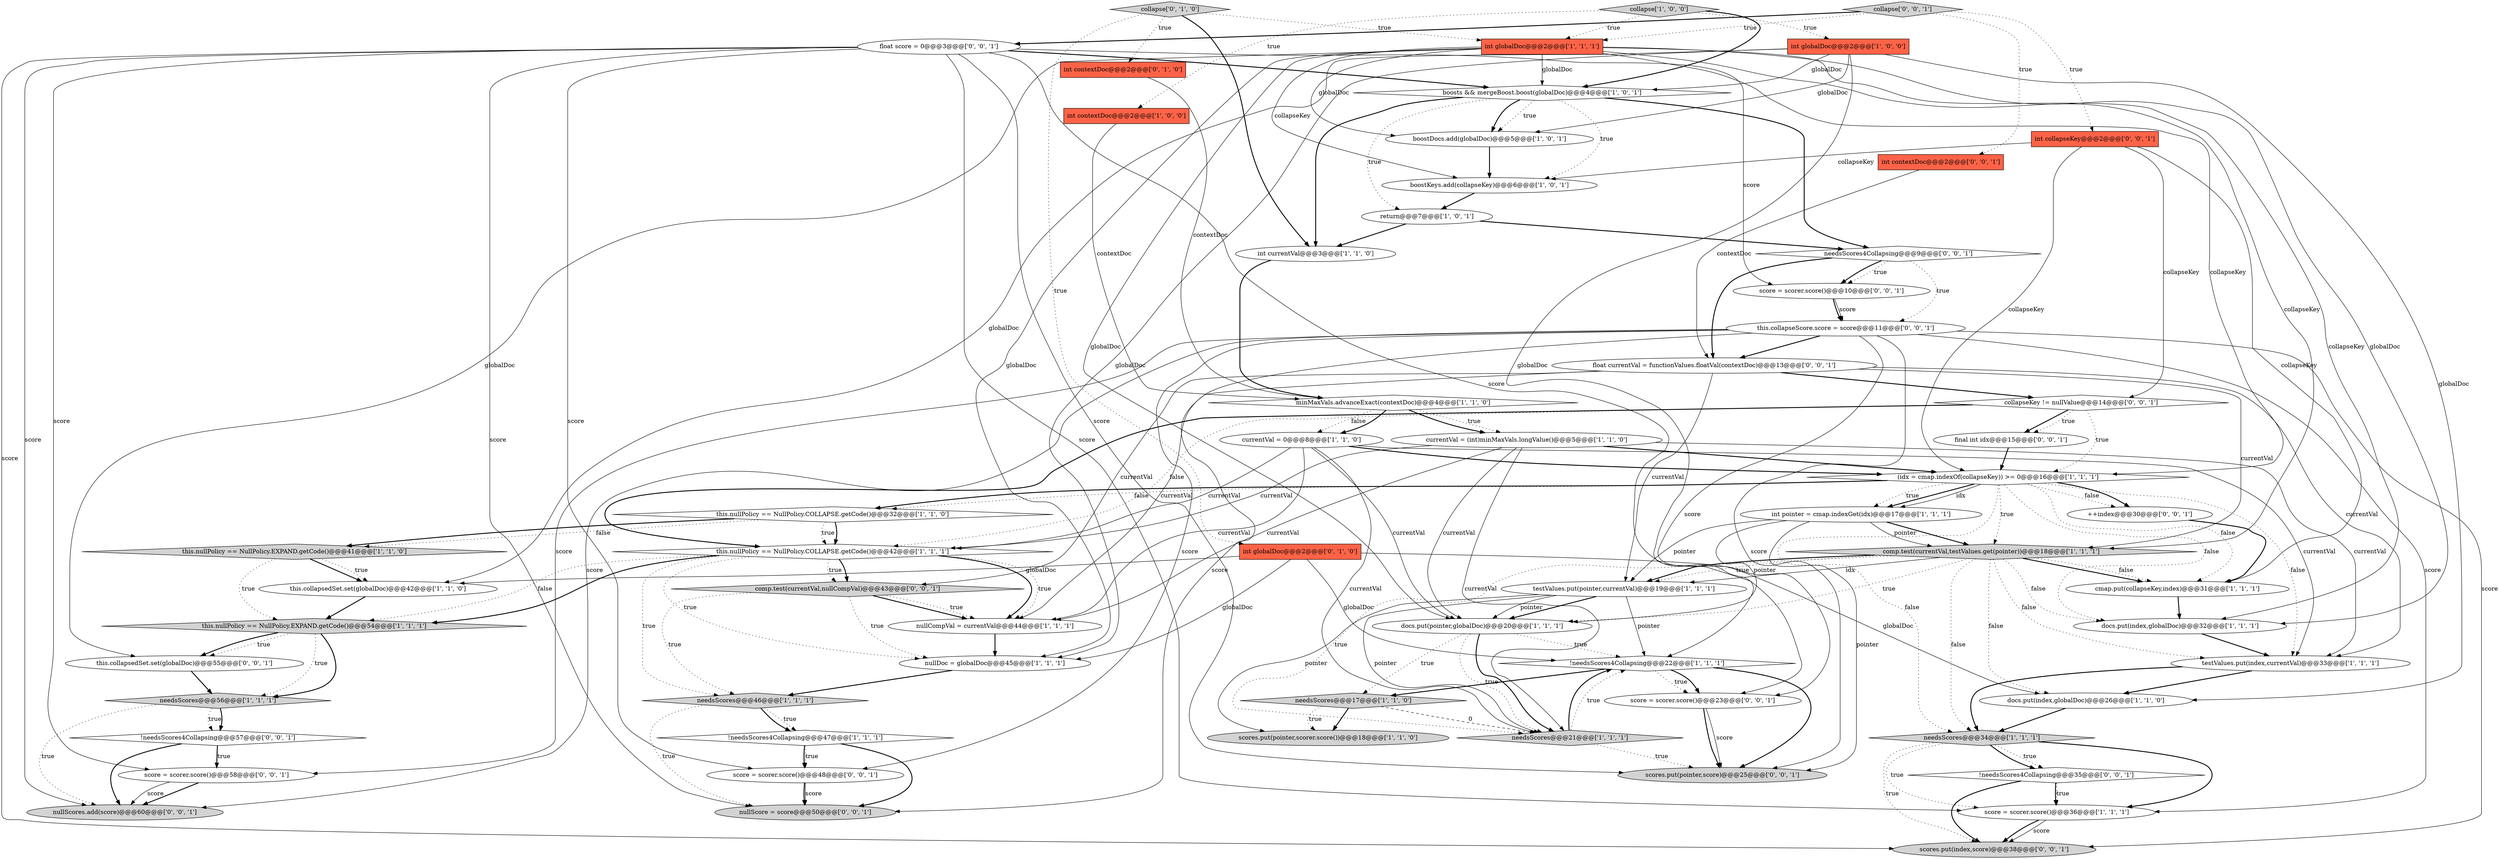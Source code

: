 digraph {
59 [style = filled, label = "this.collapseScore.score = score@@@11@@@['0', '0', '1']", fillcolor = white, shape = ellipse image = "AAA0AAABBB3BBB"];
48 [style = filled, label = "++index@@@30@@@['0', '0', '1']", fillcolor = white, shape = ellipse image = "AAA0AAABBB3BBB"];
19 [style = filled, label = "collapse['1', '0', '0']", fillcolor = lightgray, shape = diamond image = "AAA0AAABBB1BBB"];
57 [style = filled, label = "collapse['0', '0', '1']", fillcolor = lightgray, shape = diamond image = "AAA0AAABBB3BBB"];
54 [style = filled, label = "needsScores4Collapsing@@@9@@@['0', '0', '1']", fillcolor = white, shape = diamond image = "AAA0AAABBB3BBB"];
22 [style = filled, label = "boostDocs.add(globalDoc)@@@5@@@['1', '0', '1']", fillcolor = white, shape = ellipse image = "AAA0AAABBB1BBB"];
23 [style = filled, label = "!needsScores4Collapsing@@@22@@@['1', '1', '1']", fillcolor = white, shape = diamond image = "AAA0AAABBB1BBB"];
35 [style = filled, label = "this.nullPolicy == NullPolicy.COLLAPSE.getCode()@@@32@@@['1', '1', '0']", fillcolor = white, shape = diamond image = "AAA0AAABBB1BBB"];
27 [style = filled, label = "this.nullPolicy == NullPolicy.EXPAND.getCode()@@@54@@@['1', '1', '1']", fillcolor = lightgray, shape = diamond image = "AAA0AAABBB1BBB"];
20 [style = filled, label = "docs.put(pointer,globalDoc)@@@20@@@['1', '1', '1']", fillcolor = white, shape = ellipse image = "AAA0AAABBB1BBB"];
42 [style = filled, label = "scores.put(index,score)@@@38@@@['0', '0', '1']", fillcolor = lightgray, shape = ellipse image = "AAA0AAABBB3BBB"];
31 [style = filled, label = "this.nullPolicy == NullPolicy.COLLAPSE.getCode()@@@42@@@['1', '1', '1']", fillcolor = white, shape = diamond image = "AAA0AAABBB1BBB"];
44 [style = filled, label = "!needsScores4Collapsing@@@35@@@['0', '0', '1']", fillcolor = white, shape = diamond image = "AAA0AAABBB3BBB"];
46 [style = filled, label = "int collapseKey@@@2@@@['0', '0', '1']", fillcolor = tomato, shape = box image = "AAA0AAABBB3BBB"];
26 [style = filled, label = "needsScores@@@56@@@['1', '1', '1']", fillcolor = lightgray, shape = diamond image = "AAA0AAABBB1BBB"];
49 [style = filled, label = "this.collapsedSet.set(globalDoc)@@@55@@@['0', '0', '1']", fillcolor = white, shape = ellipse image = "AAA0AAABBB3BBB"];
5 [style = filled, label = "!needsScores4Collapsing@@@47@@@['1', '1', '1']", fillcolor = white, shape = diamond image = "AAA0AAABBB1BBB"];
17 [style = filled, label = "needsScores@@@21@@@['1', '1', '1']", fillcolor = lightgray, shape = diamond image = "AAA0AAABBB1BBB"];
34 [style = filled, label = "int pointer = cmap.indexGet(idx)@@@17@@@['1', '1', '1']", fillcolor = white, shape = ellipse image = "AAA0AAABBB1BBB"];
24 [style = filled, label = "cmap.put(collapseKey,index)@@@31@@@['1', '1', '1']", fillcolor = white, shape = ellipse image = "AAA0AAABBB1BBB"];
9 [style = filled, label = "comp.test(currentVal,testValues.get(pointer))@@@18@@@['1', '1', '1']", fillcolor = lightgray, shape = diamond image = "AAA0AAABBB1BBB"];
7 [style = filled, label = "this.collapsedSet.set(globalDoc)@@@42@@@['1', '1', '0']", fillcolor = white, shape = ellipse image = "AAA0AAABBB1BBB"];
29 [style = filled, label = "currentVal = 0@@@8@@@['1', '1', '0']", fillcolor = white, shape = ellipse image = "AAA0AAABBB1BBB"];
51 [style = filled, label = "comp.test(currentVal,nullCompVal)@@@43@@@['0', '0', '1']", fillcolor = lightgray, shape = diamond image = "AAA0AAABBB3BBB"];
4 [style = filled, label = "docs.put(index,globalDoc)@@@32@@@['1', '1', '1']", fillcolor = white, shape = ellipse image = "AAA0AAABBB1BBB"];
47 [style = filled, label = "nullScores.add(score)@@@60@@@['0', '0', '1']", fillcolor = lightgray, shape = ellipse image = "AAA0AAABBB3BBB"];
30 [style = filled, label = "needsScores@@@46@@@['1', '1', '1']", fillcolor = lightgray, shape = diamond image = "AAA0AAABBB1BBB"];
0 [style = filled, label = "boosts && mergeBoost.boost(globalDoc)@@@4@@@['1', '0', '1']", fillcolor = white, shape = diamond image = "AAA0AAABBB1BBB"];
37 [style = filled, label = "int contextDoc@@@2@@@['0', '1', '0']", fillcolor = tomato, shape = box image = "AAA0AAABBB2BBB"];
50 [style = filled, label = "nullScore = score@@@50@@@['0', '0', '1']", fillcolor = lightgray, shape = ellipse image = "AAA0AAABBB3BBB"];
15 [style = filled, label = "testValues.put(pointer,currentVal)@@@19@@@['1', '1', '1']", fillcolor = white, shape = ellipse image = "AAA0AAABBB1BBB"];
33 [style = filled, label = "this.nullPolicy == NullPolicy.EXPAND.getCode()@@@41@@@['1', '1', '0']", fillcolor = lightgray, shape = diamond image = "AAA0AAABBB1BBB"];
45 [style = filled, label = "score = scorer.score()@@@48@@@['0', '0', '1']", fillcolor = white, shape = ellipse image = "AAA0AAABBB3BBB"];
32 [style = filled, label = "minMaxVals.advanceExact(contextDoc)@@@4@@@['1', '1', '0']", fillcolor = white, shape = diamond image = "AAA0AAABBB1BBB"];
16 [style = filled, label = "boostKeys.add(collapseKey)@@@6@@@['1', '0', '1']", fillcolor = white, shape = ellipse image = "AAA0AAABBB1BBB"];
60 [style = filled, label = "scores.put(pointer,score)@@@25@@@['0', '0', '1']", fillcolor = lightgray, shape = ellipse image = "AAA0AAABBB3BBB"];
3 [style = filled, label = "currentVal = (int)minMaxVals.longValue()@@@5@@@['1', '1', '0']", fillcolor = white, shape = ellipse image = "AAA0AAABBB1BBB"];
56 [style = filled, label = "final int idx@@@15@@@['0', '0', '1']", fillcolor = white, shape = ellipse image = "AAA0AAABBB3BBB"];
12 [style = filled, label = "return@@@7@@@['1', '0', '1']", fillcolor = white, shape = ellipse image = "AAA0AAABBB1BBB"];
21 [style = filled, label = "scores.put(pointer,scorer.score())@@@18@@@['1', '1', '0']", fillcolor = lightgray, shape = ellipse image = "AAA0AAABBB1BBB"];
58 [style = filled, label = "float score = 0@@@3@@@['0', '0', '1']", fillcolor = white, shape = ellipse image = "AAA0AAABBB3BBB"];
18 [style = filled, label = "needsScores@@@17@@@['1', '1', '0']", fillcolor = lightgray, shape = diamond image = "AAA0AAABBB1BBB"];
28 [style = filled, label = "int globalDoc@@@2@@@['1', '0', '0']", fillcolor = tomato, shape = box image = "AAA0AAABBB1BBB"];
40 [style = filled, label = "score = scorer.score()@@@10@@@['0', '0', '1']", fillcolor = white, shape = ellipse image = "AAA0AAABBB3BBB"];
53 [style = filled, label = "float currentVal = functionValues.floatVal(contextDoc)@@@13@@@['0', '0', '1']", fillcolor = white, shape = ellipse image = "AAA0AAABBB3BBB"];
43 [style = filled, label = "score = scorer.score()@@@58@@@['0', '0', '1']", fillcolor = white, shape = ellipse image = "AAA0AAABBB3BBB"];
6 [style = filled, label = "(idx = cmap.indexOf(collapseKey)) >= 0@@@16@@@['1', '1', '1']", fillcolor = white, shape = diamond image = "AAA0AAABBB1BBB"];
10 [style = filled, label = "needsScores@@@34@@@['1', '1', '1']", fillcolor = lightgray, shape = diamond image = "AAA0AAABBB1BBB"];
55 [style = filled, label = "int contextDoc@@@2@@@['0', '0', '1']", fillcolor = tomato, shape = box image = "AAA0AAABBB3BBB"];
38 [style = filled, label = "int globalDoc@@@2@@@['0', '1', '0']", fillcolor = tomato, shape = box image = "AAA0AAABBB2BBB"];
52 [style = filled, label = "!needsScores4Collapsing@@@57@@@['0', '0', '1']", fillcolor = white, shape = diamond image = "AAA0AAABBB3BBB"];
11 [style = filled, label = "score = scorer.score()@@@36@@@['1', '1', '1']", fillcolor = white, shape = ellipse image = "AAA0AAABBB1BBB"];
41 [style = filled, label = "score = scorer.score()@@@23@@@['0', '0', '1']", fillcolor = white, shape = ellipse image = "AAA0AAABBB3BBB"];
13 [style = filled, label = "nullDoc = globalDoc@@@45@@@['1', '1', '1']", fillcolor = white, shape = ellipse image = "AAA0AAABBB1BBB"];
2 [style = filled, label = "int contextDoc@@@2@@@['1', '0', '0']", fillcolor = tomato, shape = box image = "AAA0AAABBB1BBB"];
39 [style = filled, label = "collapse['0', '1', '0']", fillcolor = lightgray, shape = diamond image = "AAA0AAABBB2BBB"];
36 [style = filled, label = "int globalDoc@@@2@@@['1', '1', '1']", fillcolor = tomato, shape = box image = "AAA0AAABBB1BBB"];
61 [style = filled, label = "collapseKey != nullValue@@@14@@@['0', '0', '1']", fillcolor = white, shape = diamond image = "AAA0AAABBB3BBB"];
1 [style = filled, label = "nullCompVal = currentVal@@@44@@@['1', '1', '1']", fillcolor = white, shape = ellipse image = "AAA0AAABBB1BBB"];
8 [style = filled, label = "int currentVal@@@3@@@['1', '1', '0']", fillcolor = white, shape = ellipse image = "AAA0AAABBB1BBB"];
25 [style = filled, label = "testValues.put(index,currentVal)@@@33@@@['1', '1', '1']", fillcolor = white, shape = ellipse image = "AAA0AAABBB1BBB"];
14 [style = filled, label = "docs.put(index,globalDoc)@@@26@@@['1', '1', '0']", fillcolor = white, shape = ellipse image = "AAA0AAABBB1BBB"];
59->47 [style = solid, label="score"];
30->5 [style = dotted, label="true"];
0->12 [style = dotted, label="true"];
39->36 [style = dotted, label="true"];
41->60 [style = solid, label="score"];
10->44 [style = dotted, label="true"];
34->9 [style = bold, label=""];
38->23 [style = solid, label="globalDoc"];
6->35 [style = bold, label=""];
4->25 [style = bold, label=""];
61->56 [style = bold, label=""];
58->0 [style = bold, label=""];
46->24 [style = solid, label="collapseKey"];
3->25 [style = solid, label="currentVal"];
45->50 [style = solid, label="score"];
51->30 [style = dotted, label="true"];
51->1 [style = bold, label=""];
5->45 [style = bold, label=""];
27->49 [style = dotted, label="true"];
25->14 [style = bold, label=""];
31->1 [style = bold, label=""];
57->58 [style = bold, label=""];
1->13 [style = bold, label=""];
27->49 [style = bold, label=""];
9->4 [style = dotted, label="false"];
46->16 [style = solid, label="collapseKey"];
28->0 [style = solid, label="globalDoc"];
15->23 [style = solid, label="pointer"];
10->42 [style = dotted, label="true"];
29->6 [style = bold, label=""];
59->43 [style = solid, label="score"];
52->47 [style = bold, label=""];
58->47 [style = solid, label="score"];
32->29 [style = dotted, label="false"];
6->48 [style = dotted, label="false"];
15->20 [style = bold, label=""];
26->52 [style = dotted, label="true"];
58->60 [style = solid, label="score"];
32->3 [style = dotted, label="true"];
0->8 [style = bold, label=""];
3->1 [style = solid, label="currentVal"];
20->18 [style = dotted, label="true"];
54->53 [style = bold, label=""];
3->31 [style = solid, label="currentVal"];
25->10 [style = bold, label=""];
9->15 [style = dotted, label="true"];
18->17 [style = dashed, label="0"];
58->43 [style = solid, label="score"];
59->45 [style = solid, label="score"];
12->54 [style = bold, label=""];
53->9 [style = solid, label="currentVal"];
33->27 [style = dotted, label="true"];
32->3 [style = bold, label=""];
48->24 [style = bold, label=""];
9->24 [style = bold, label=""];
53->51 [style = solid, label="currentVal"];
10->11 [style = bold, label=""];
28->14 [style = solid, label="globalDoc"];
33->7 [style = bold, label=""];
35->31 [style = bold, label=""];
53->1 [style = solid, label="currentVal"];
57->36 [style = dotted, label="true"];
36->6 [style = solid, label="collapseKey"];
9->14 [style = dotted, label="false"];
2->32 [style = solid, label="contextDoc"];
38->7 [style = solid, label="globalDoc"];
39->8 [style = bold, label=""];
23->41 [style = dotted, label="true"];
14->10 [style = bold, label=""];
30->50 [style = dotted, label="true"];
3->17 [style = solid, label="currentVal"];
55->53 [style = solid, label="contextDoc"];
19->36 [style = dotted, label="true"];
59->60 [style = solid, label="score"];
17->23 [style = dotted, label="true"];
44->11 [style = dotted, label="true"];
34->20 [style = solid, label="pointer"];
54->59 [style = dotted, label="true"];
15->17 [style = solid, label="pointer"];
31->30 [style = dotted, label="true"];
28->13 [style = solid, label="globalDoc"];
6->24 [style = dotted, label="false"];
43->47 [style = bold, label=""];
36->4 [style = solid, label="globalDoc"];
31->51 [style = bold, label=""];
10->44 [style = bold, label=""];
31->27 [style = bold, label=""];
15->20 [style = solid, label="pointer"];
36->9 [style = solid, label="collapseKey"];
9->15 [style = solid, label="idx"];
58->42 [style = solid, label="score"];
36->0 [style = solid, label="globalDoc"];
43->47 [style = solid, label="score"];
9->10 [style = dotted, label="false"];
58->41 [style = solid, label="score"];
6->48 [style = bold, label=""];
27->26 [style = bold, label=""];
61->6 [style = dotted, label="true"];
29->17 [style = solid, label="currentVal"];
54->40 [style = bold, label=""];
56->6 [style = bold, label=""];
44->42 [style = bold, label=""];
29->20 [style = solid, label="currentVal"];
6->34 [style = bold, label=""];
17->60 [style = dotted, label="true"];
22->16 [style = bold, label=""];
20->17 [style = dotted, label="true"];
61->56 [style = dotted, label="true"];
15->21 [style = solid, label="pointer"];
36->13 [style = solid, label="globalDoc"];
18->21 [style = dotted, label="true"];
29->25 [style = solid, label="currentVal"];
6->25 [style = dotted, label="false"];
3->6 [style = bold, label=""];
28->7 [style = solid, label="globalDoc"];
23->41 [style = bold, label=""];
40->59 [style = bold, label=""];
35->31 [style = dotted, label="true"];
58->45 [style = solid, label="score"];
59->41 [style = solid, label="score"];
17->23 [style = bold, label=""];
19->0 [style = bold, label=""];
59->53 [style = bold, label=""];
26->52 [style = bold, label=""];
39->37 [style = dotted, label="true"];
53->25 [style = solid, label="currentVal"];
19->28 [style = dotted, label="true"];
38->14 [style = solid, label="globalDoc"];
52->43 [style = bold, label=""];
6->9 [style = dotted, label="true"];
36->20 [style = solid, label="globalDoc"];
10->11 [style = dotted, label="true"];
31->1 [style = dotted, label="true"];
12->8 [style = bold, label=""];
30->5 [style = bold, label=""];
5->45 [style = dotted, label="true"];
9->20 [style = dotted, label="true"];
20->23 [style = dotted, label="true"];
51->13 [style = dotted, label="true"];
29->1 [style = solid, label="currentVal"];
59->50 [style = solid, label="score"];
0->54 [style = bold, label=""];
6->34 [style = solid, label="idx"];
31->13 [style = dotted, label="true"];
0->16 [style = dotted, label="true"];
18->21 [style = bold, label=""];
6->10 [style = dotted, label="false"];
34->60 [style = solid, label="pointer"];
31->51 [style = dotted, label="true"];
58->11 [style = solid, label="score"];
23->18 [style = bold, label=""];
33->7 [style = dotted, label="true"];
6->4 [style = dotted, label="false"];
34->15 [style = solid, label="pointer"];
9->24 [style = dotted, label="false"];
26->47 [style = dotted, label="true"];
53->61 [style = bold, label=""];
53->15 [style = solid, label="currentVal"];
20->17 [style = bold, label=""];
35->33 [style = dotted, label="false"];
8->32 [style = bold, label=""];
58->40 [style = solid, label="score"];
19->2 [style = dotted, label="true"];
27->26 [style = dotted, label="true"];
52->43 [style = dotted, label="true"];
9->17 [style = dotted, label="true"];
39->38 [style = dotted, label="true"];
61->31 [style = bold, label=""];
35->33 [style = bold, label=""];
54->40 [style = dotted, label="true"];
41->60 [style = bold, label=""];
57->46 [style = dotted, label="true"];
13->30 [style = bold, label=""];
11->42 [style = bold, label=""];
37->32 [style = solid, label="contextDoc"];
36->4 [style = solid, label="collapseKey"];
28->23 [style = solid, label="globalDoc"];
59->42 [style = solid, label="score"];
0->22 [style = dotted, label="true"];
23->60 [style = bold, label=""];
57->55 [style = dotted, label="true"];
28->22 [style = solid, label="globalDoc"];
32->29 [style = bold, label=""];
61->31 [style = dotted, label="false"];
24->4 [style = bold, label=""];
38->13 [style = solid, label="globalDoc"];
58->50 [style = solid, label="score"];
45->50 [style = bold, label=""];
29->31 [style = solid, label="currentVal"];
9->15 [style = bold, label=""];
0->22 [style = bold, label=""];
3->20 [style = solid, label="currentVal"];
40->59 [style = solid, label="score"];
6->34 [style = dotted, label="true"];
7->27 [style = bold, label=""];
44->11 [style = bold, label=""];
36->22 [style = solid, label="globalDoc"];
11->42 [style = solid, label="score"];
6->35 [style = dotted, label="false"];
36->16 [style = solid, label="collapseKey"];
9->25 [style = dotted, label="false"];
49->26 [style = bold, label=""];
46->6 [style = solid, label="collapseKey"];
59->11 [style = solid, label="score"];
51->1 [style = dotted, label="true"];
5->50 [style = bold, label=""];
34->9 [style = solid, label="pointer"];
16->12 [style = bold, label=""];
36->49 [style = solid, label="globalDoc"];
46->61 [style = solid, label="collapseKey"];
31->27 [style = dotted, label="false"];
}

